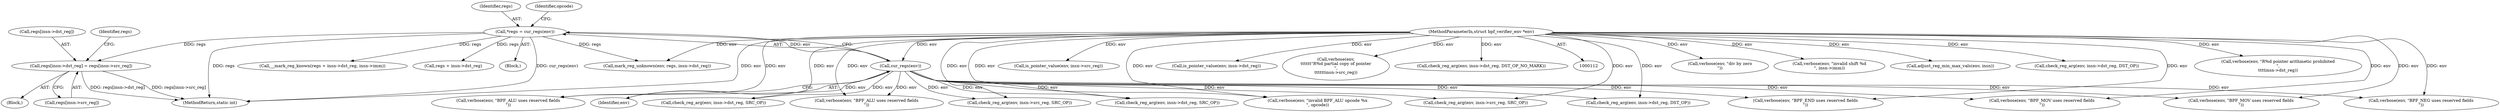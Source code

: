 digraph "0_linux_95a762e2c8c942780948091f8f2a4f32fce1ac6f@array" {
"1000355" [label="(Call,regs[insn->dst_reg] = regs[insn->src_reg])"];
"1000117" [label="(Call,*regs = cur_regs(env))"];
"1000119" [label="(Call,cur_regs(env))"];
"1000113" [label="(MethodParameterIn,struct bpf_verifier_env *env)"];
"1000552" [label="(Call,verbose(env, \"div by zero\n\"))"];
"1000603" [label="(Call,verbose(env, \"invalid shift %d\n\", insn->imm))"];
"1000625" [label="(Call,adjust_reg_min_max_vals(env, insn))"];
"1000354" [label="(Block,)"];
"1000117" [label="(Call,*regs = cur_regs(env))"];
"1000321" [label="(Call,verbose(env, \"BPF_MOV uses reserved fields\n\"))"];
"1000251" [label="(Call,check_reg_arg(env, insn->dst_reg, DST_OP))"];
"1000329" [label="(Call,check_reg_arg(env, insn->dst_reg, DST_OP))"];
"1000434" [label="(Call,__mark_reg_known(regs + insn->dst_reg, insn->imm))"];
"1000369" [label="(Identifier,regs)"];
"1000435" [label="(Call,regs + insn->dst_reg)"];
"1000240" [label="(Call,verbose(env, \"R%d pointer arithmetic prohibited\n\",\n\t\t\t\tinsn->dst_reg))"];
"1000113" [label="(MethodParameterIn,struct bpf_verifier_env *env)"];
"1000356" [label="(Call,regs[insn->dst_reg])"];
"1000449" [label="(Call,verbose(env, \"invalid BPF_ALU opcode %x\n\", opcode))"];
"1000288" [label="(Call,verbose(env, \"BPF_MOV uses reserved fields\n\"))"];
"1000115" [label="(Block,)"];
"1000361" [label="(Call,regs[insn->src_reg])"];
"1000169" [label="(Call,verbose(env, \"BPF_NEG uses reserved fields\n\"))"];
"1000118" [label="(Identifier,regs)"];
"1000119" [label="(Call,cur_regs(env))"];
"1000120" [label="(Identifier,env)"];
"1000479" [label="(Call,verbose(env, \"BPF_ALU uses reserved fields\n\"))"];
"1000296" [label="(Call,check_reg_arg(env, insn->src_reg, SRC_OP))"];
"1000487" [label="(Call,check_reg_arg(env, insn->src_reg, SRC_OP))"];
"1000215" [label="(Call,verbose(env, \"BPF_END uses reserved fields\n\"))"];
"1000223" [label="(Call,check_reg_arg(env, insn->dst_reg, SRC_OP))"];
"1000378" [label="(Call,is_pointer_value(env, insn->src_reg))"];
"1000630" [label="(MethodReturn,static int)"];
"1000393" [label="(Call,mark_reg_unknown(env, regs, insn->dst_reg))"];
"1000355" [label="(Call,regs[insn->dst_reg] = regs[insn->src_reg])"];
"1000512" [label="(Call,verbose(env, \"BPF_ALU uses reserved fields\n\"))"];
"1000520" [label="(Call,check_reg_arg(env, insn->dst_reg, SRC_OP))"];
"1000234" [label="(Call,is_pointer_value(env, insn->dst_reg))"];
"1000384" [label="(Call,verbose(env,\n\t\t\t\t\t\t\"R%d partial copy of pointer\n\",\n\t\t\t\t\t\tinsn->src_reg))"];
"1000123" [label="(Identifier,opcode)"];
"1000614" [label="(Call,check_reg_arg(env, insn->dst_reg, DST_OP_NO_MARK))"];
"1000355" -> "1000354"  [label="AST: "];
"1000355" -> "1000361"  [label="CFG: "];
"1000356" -> "1000355"  [label="AST: "];
"1000361" -> "1000355"  [label="AST: "];
"1000369" -> "1000355"  [label="CFG: "];
"1000355" -> "1000630"  [label="DDG: regs[insn->dst_reg]"];
"1000355" -> "1000630"  [label="DDG: regs[insn->src_reg]"];
"1000117" -> "1000355"  [label="DDG: regs"];
"1000117" -> "1000115"  [label="AST: "];
"1000117" -> "1000119"  [label="CFG: "];
"1000118" -> "1000117"  [label="AST: "];
"1000119" -> "1000117"  [label="AST: "];
"1000123" -> "1000117"  [label="CFG: "];
"1000117" -> "1000630"  [label="DDG: regs"];
"1000117" -> "1000630"  [label="DDG: cur_regs(env)"];
"1000119" -> "1000117"  [label="DDG: env"];
"1000117" -> "1000393"  [label="DDG: regs"];
"1000117" -> "1000434"  [label="DDG: regs"];
"1000117" -> "1000435"  [label="DDG: regs"];
"1000119" -> "1000120"  [label="CFG: "];
"1000120" -> "1000119"  [label="AST: "];
"1000113" -> "1000119"  [label="DDG: env"];
"1000119" -> "1000169"  [label="DDG: env"];
"1000119" -> "1000215"  [label="DDG: env"];
"1000119" -> "1000223"  [label="DDG: env"];
"1000119" -> "1000288"  [label="DDG: env"];
"1000119" -> "1000296"  [label="DDG: env"];
"1000119" -> "1000321"  [label="DDG: env"];
"1000119" -> "1000329"  [label="DDG: env"];
"1000119" -> "1000449"  [label="DDG: env"];
"1000119" -> "1000479"  [label="DDG: env"];
"1000119" -> "1000487"  [label="DDG: env"];
"1000119" -> "1000512"  [label="DDG: env"];
"1000119" -> "1000520"  [label="DDG: env"];
"1000113" -> "1000112"  [label="AST: "];
"1000113" -> "1000630"  [label="DDG: env"];
"1000113" -> "1000169"  [label="DDG: env"];
"1000113" -> "1000215"  [label="DDG: env"];
"1000113" -> "1000223"  [label="DDG: env"];
"1000113" -> "1000234"  [label="DDG: env"];
"1000113" -> "1000240"  [label="DDG: env"];
"1000113" -> "1000251"  [label="DDG: env"];
"1000113" -> "1000288"  [label="DDG: env"];
"1000113" -> "1000296"  [label="DDG: env"];
"1000113" -> "1000321"  [label="DDG: env"];
"1000113" -> "1000329"  [label="DDG: env"];
"1000113" -> "1000378"  [label="DDG: env"];
"1000113" -> "1000384"  [label="DDG: env"];
"1000113" -> "1000393"  [label="DDG: env"];
"1000113" -> "1000449"  [label="DDG: env"];
"1000113" -> "1000479"  [label="DDG: env"];
"1000113" -> "1000487"  [label="DDG: env"];
"1000113" -> "1000512"  [label="DDG: env"];
"1000113" -> "1000520"  [label="DDG: env"];
"1000113" -> "1000552"  [label="DDG: env"];
"1000113" -> "1000603"  [label="DDG: env"];
"1000113" -> "1000614"  [label="DDG: env"];
"1000113" -> "1000625"  [label="DDG: env"];
}
